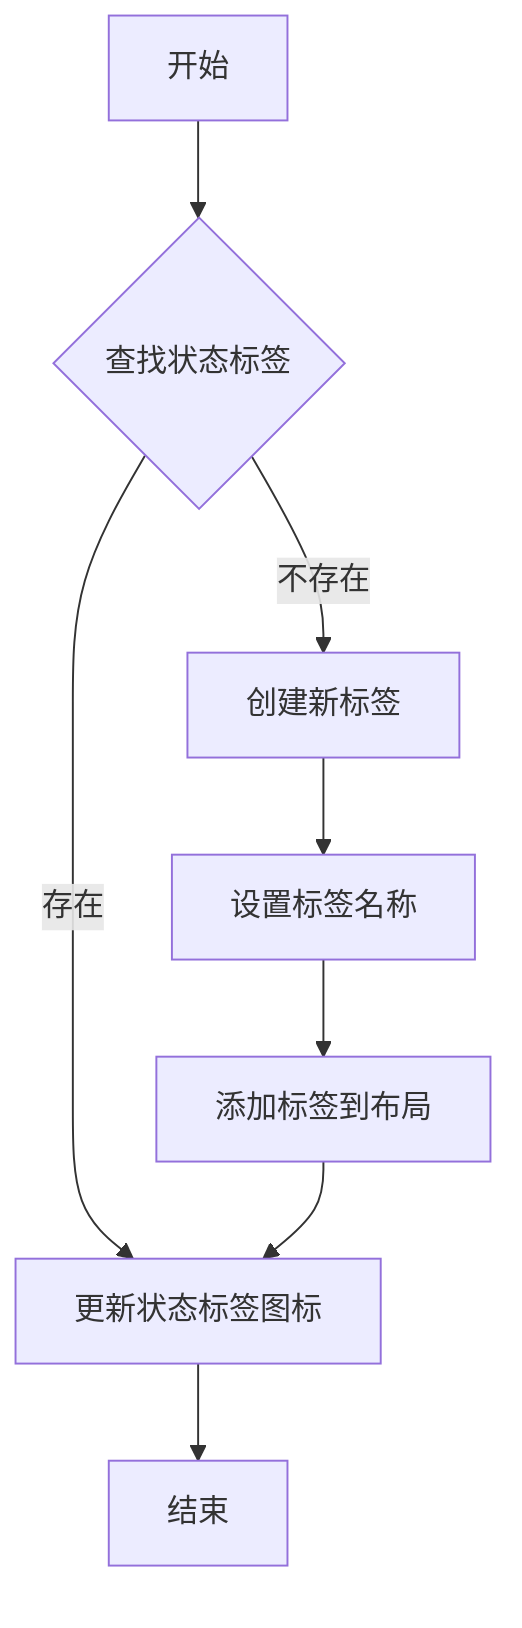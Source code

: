 flowchart TD
    A[开始] --> B{查找状态标签}
    B -->|存在| C[更新状态标签图标]
    B -->|不存在| D[创建新标签]
    D --> E[设置标签名称]
    E --> F[添加标签到布局]
    F --> C
    C --> G[结束]